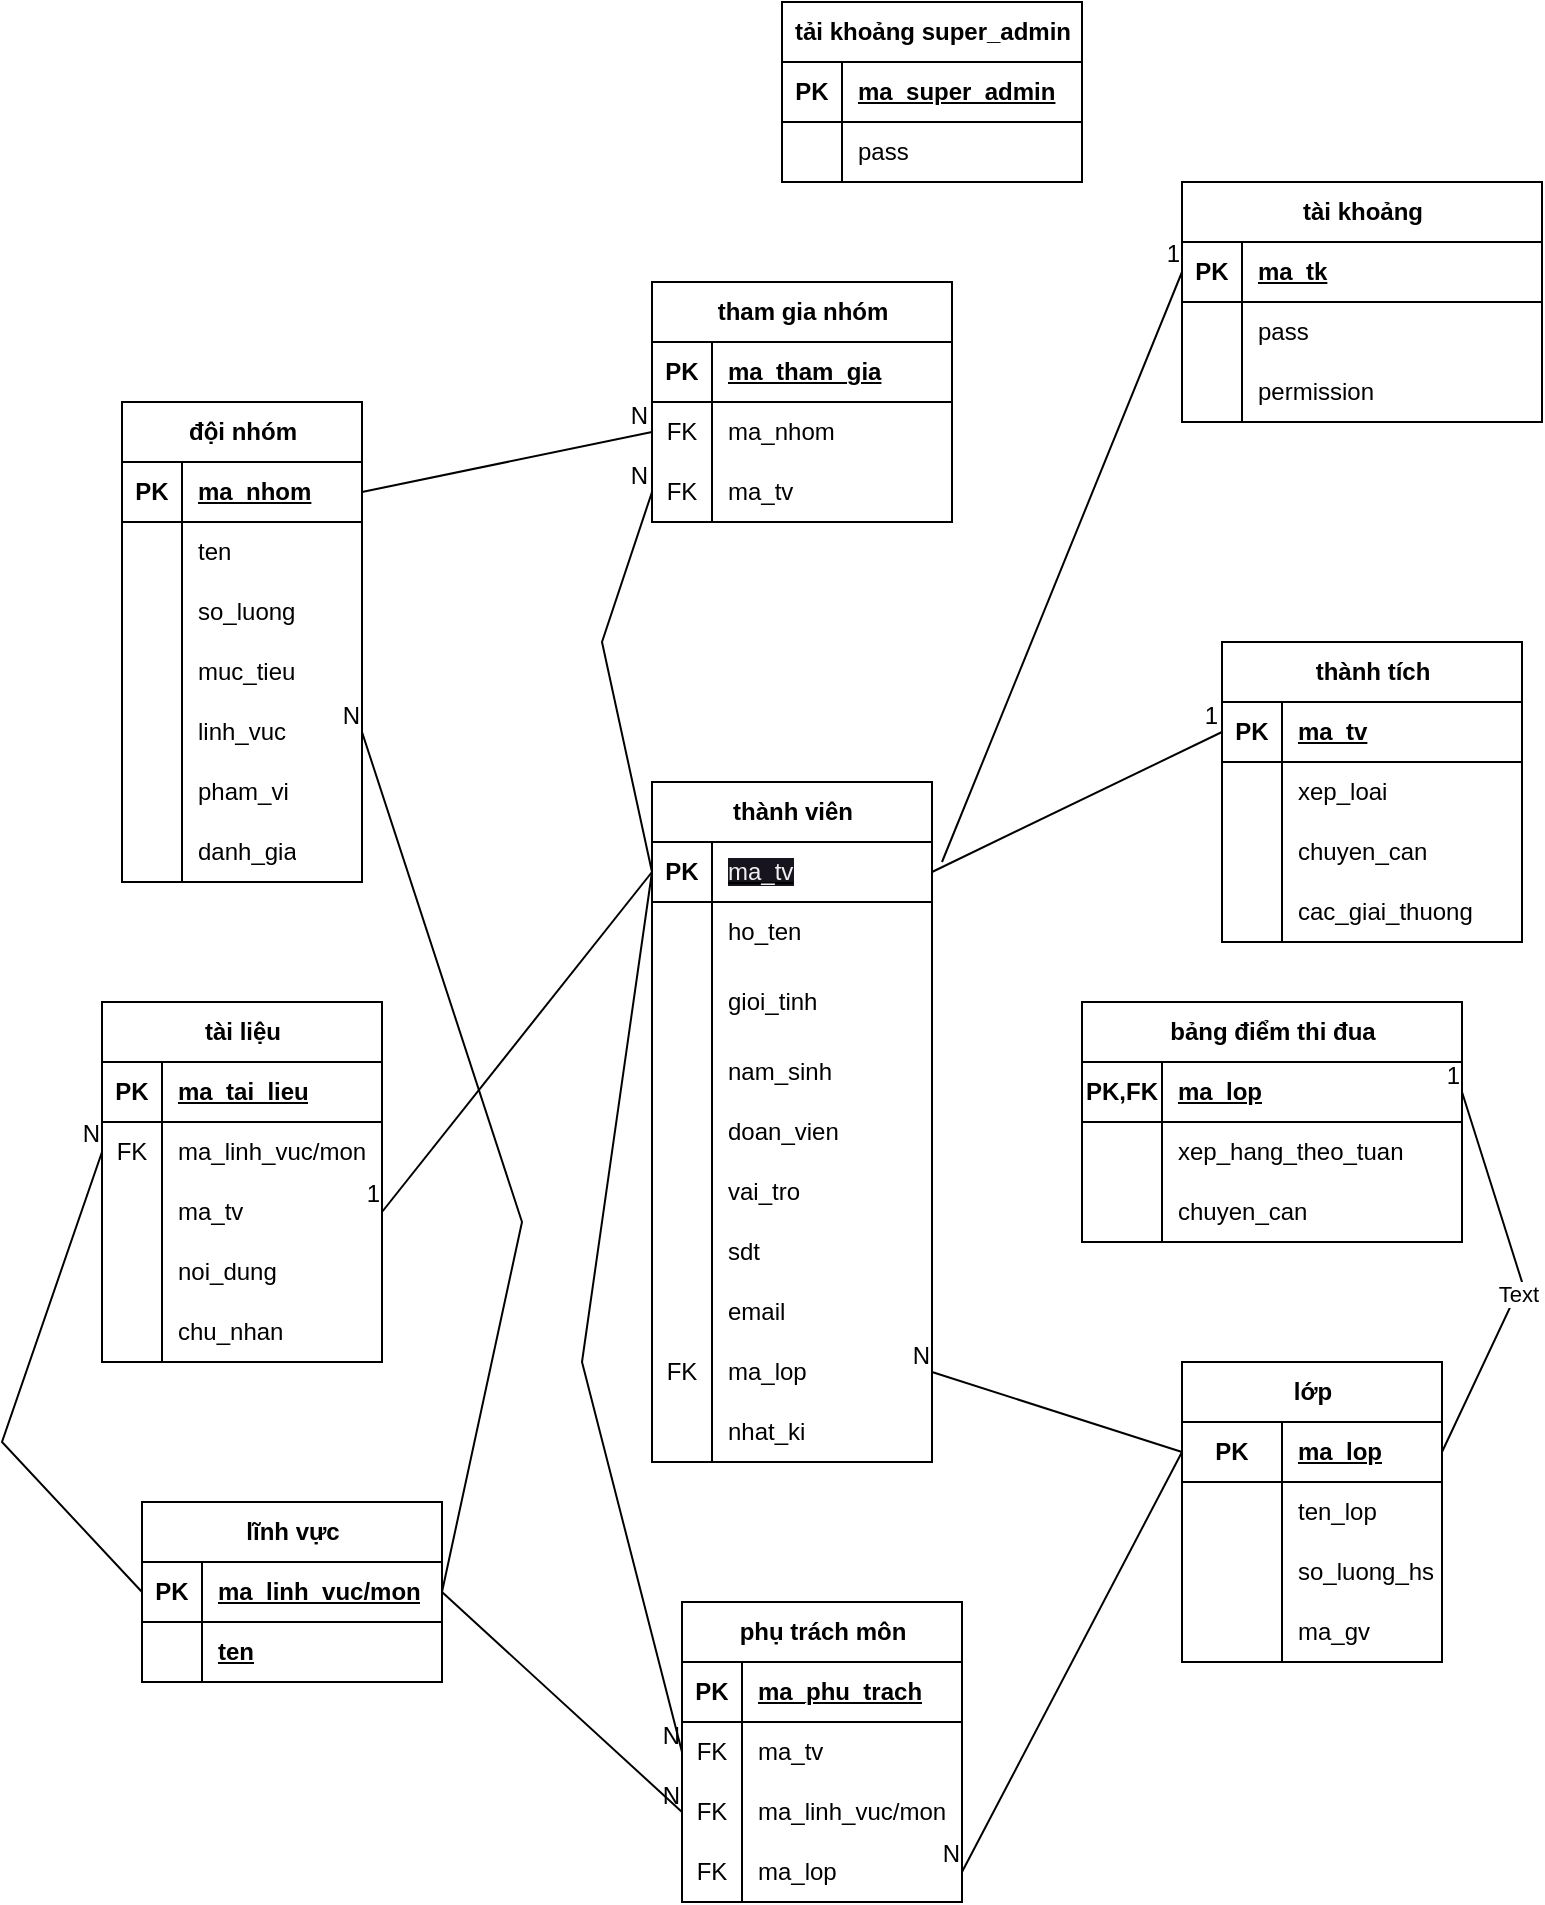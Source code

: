 <mxfile version="22.1.18" type="device">
  <diagram name="Page-1" id="otLBR1TTKH4Kd-KRuBTD">
    <mxGraphModel dx="2068" dy="2222" grid="1" gridSize="10" guides="1" tooltips="1" connect="1" arrows="1" fold="1" page="0" pageScale="1" pageWidth="850" pageHeight="1100" math="0" shadow="0">
      <root>
        <mxCell id="0" />
        <mxCell id="1" parent="0" />
        <mxCell id="pESaklWS1dcJBi9MuPMf-18" value="thành viên" style="shape=table;startSize=30;container=1;collapsible=1;childLayout=tableLayout;fixedRows=1;rowLines=0;fontStyle=1;align=center;resizeLast=1;html=1;" parent="1" vertex="1">
          <mxGeometry x="325" y="-480" width="140" height="340" as="geometry" />
        </mxCell>
        <mxCell id="pESaklWS1dcJBi9MuPMf-19" value="" style="shape=tableRow;horizontal=0;startSize=0;swimlaneHead=0;swimlaneBody=0;fillColor=none;collapsible=0;dropTarget=0;points=[[0,0.5],[1,0.5]];portConstraint=eastwest;top=0;left=0;right=0;bottom=1;" parent="pESaklWS1dcJBi9MuPMf-18" vertex="1">
          <mxGeometry y="30" width="140" height="30" as="geometry" />
        </mxCell>
        <mxCell id="pESaklWS1dcJBi9MuPMf-20" value="PK" style="shape=partialRectangle;connectable=0;fillColor=none;top=0;left=0;bottom=0;right=0;fontStyle=1;overflow=hidden;whiteSpace=wrap;html=1;" parent="pESaklWS1dcJBi9MuPMf-19" vertex="1">
          <mxGeometry width="30" height="30" as="geometry">
            <mxRectangle width="30" height="30" as="alternateBounds" />
          </mxGeometry>
        </mxCell>
        <mxCell id="pESaklWS1dcJBi9MuPMf-21" value="&lt;span style=&quot;color: rgb(240, 240, 240); font-family: Helvetica; font-size: 12px; font-style: normal; font-variant-ligatures: normal; font-variant-caps: normal; font-weight: 400; letter-spacing: normal; orphans: 2; text-align: left; text-indent: 0px; text-transform: none; widows: 2; word-spacing: 0px; -webkit-text-stroke-width: 0px; background-color: rgb(24, 20, 29); text-decoration-thickness: initial; text-decoration-style: initial; text-decoration-color: initial; float: none; display: inline !important;&quot;&gt;ma_tv&lt;br&gt;&lt;/span&gt;" style="shape=partialRectangle;connectable=0;fillColor=none;top=0;left=0;bottom=0;right=0;align=left;spacingLeft=6;fontStyle=5;overflow=hidden;whiteSpace=wrap;html=1;" parent="pESaklWS1dcJBi9MuPMf-19" vertex="1">
          <mxGeometry x="30" width="110" height="30" as="geometry">
            <mxRectangle width="110" height="30" as="alternateBounds" />
          </mxGeometry>
        </mxCell>
        <mxCell id="pESaklWS1dcJBi9MuPMf-22" value="" style="shape=tableRow;horizontal=0;startSize=0;swimlaneHead=0;swimlaneBody=0;fillColor=none;collapsible=0;dropTarget=0;points=[[0,0.5],[1,0.5]];portConstraint=eastwest;top=0;left=0;right=0;bottom=0;" parent="pESaklWS1dcJBi9MuPMf-18" vertex="1">
          <mxGeometry y="60" width="140" height="30" as="geometry" />
        </mxCell>
        <mxCell id="pESaklWS1dcJBi9MuPMf-23" value="" style="shape=partialRectangle;connectable=0;fillColor=none;top=0;left=0;bottom=0;right=0;editable=1;overflow=hidden;whiteSpace=wrap;html=1;" parent="pESaklWS1dcJBi9MuPMf-22" vertex="1">
          <mxGeometry width="30" height="30" as="geometry">
            <mxRectangle width="30" height="30" as="alternateBounds" />
          </mxGeometry>
        </mxCell>
        <mxCell id="pESaklWS1dcJBi9MuPMf-24" value="ho_ten" style="shape=partialRectangle;connectable=0;fillColor=none;top=0;left=0;bottom=0;right=0;align=left;spacingLeft=6;overflow=hidden;whiteSpace=wrap;html=1;" parent="pESaklWS1dcJBi9MuPMf-22" vertex="1">
          <mxGeometry x="30" width="110" height="30" as="geometry">
            <mxRectangle width="110" height="30" as="alternateBounds" />
          </mxGeometry>
        </mxCell>
        <mxCell id="a9QO2y1cSeNlue4yKm-6-16" value="" style="shape=tableRow;horizontal=0;startSize=0;swimlaneHead=0;swimlaneBody=0;fillColor=none;collapsible=0;dropTarget=0;points=[[0,0.5],[1,0.5]];portConstraint=eastwest;top=0;left=0;right=0;bottom=0;" parent="pESaklWS1dcJBi9MuPMf-18" vertex="1">
          <mxGeometry y="90" width="140" height="40" as="geometry" />
        </mxCell>
        <mxCell id="a9QO2y1cSeNlue4yKm-6-17" value="" style="shape=partialRectangle;connectable=0;fillColor=none;top=0;left=0;bottom=0;right=0;editable=1;overflow=hidden;whiteSpace=wrap;html=1;" parent="a9QO2y1cSeNlue4yKm-6-16" vertex="1">
          <mxGeometry width="30" height="40" as="geometry">
            <mxRectangle width="30" height="40" as="alternateBounds" />
          </mxGeometry>
        </mxCell>
        <mxCell id="a9QO2y1cSeNlue4yKm-6-18" value="gioi_tinh" style="shape=partialRectangle;connectable=0;fillColor=none;top=0;left=0;bottom=0;right=0;align=left;spacingLeft=6;overflow=hidden;whiteSpace=wrap;html=1;" parent="a9QO2y1cSeNlue4yKm-6-16" vertex="1">
          <mxGeometry x="30" width="110" height="40" as="geometry">
            <mxRectangle width="110" height="40" as="alternateBounds" />
          </mxGeometry>
        </mxCell>
        <mxCell id="Q7HzrOJxqcO8Af0VRthI-4" value="" style="shape=tableRow;horizontal=0;startSize=0;swimlaneHead=0;swimlaneBody=0;fillColor=none;collapsible=0;dropTarget=0;points=[[0,0.5],[1,0.5]];portConstraint=eastwest;top=0;left=0;right=0;bottom=0;" parent="pESaklWS1dcJBi9MuPMf-18" vertex="1">
          <mxGeometry y="130" width="140" height="30" as="geometry" />
        </mxCell>
        <mxCell id="Q7HzrOJxqcO8Af0VRthI-5" value="" style="shape=partialRectangle;connectable=0;fillColor=none;top=0;left=0;bottom=0;right=0;editable=1;overflow=hidden;whiteSpace=wrap;html=1;" parent="Q7HzrOJxqcO8Af0VRthI-4" vertex="1">
          <mxGeometry width="30" height="30" as="geometry">
            <mxRectangle width="30" height="30" as="alternateBounds" />
          </mxGeometry>
        </mxCell>
        <mxCell id="Q7HzrOJxqcO8Af0VRthI-6" value="nam_sinh" style="shape=partialRectangle;connectable=0;fillColor=none;top=0;left=0;bottom=0;right=0;align=left;spacingLeft=6;overflow=hidden;whiteSpace=wrap;html=1;" parent="Q7HzrOJxqcO8Af0VRthI-4" vertex="1">
          <mxGeometry x="30" width="110" height="30" as="geometry">
            <mxRectangle width="110" height="30" as="alternateBounds" />
          </mxGeometry>
        </mxCell>
        <mxCell id="Q7HzrOJxqcO8Af0VRthI-1" value="" style="shape=tableRow;horizontal=0;startSize=0;swimlaneHead=0;swimlaneBody=0;fillColor=none;collapsible=0;dropTarget=0;points=[[0,0.5],[1,0.5]];portConstraint=eastwest;top=0;left=0;right=0;bottom=0;" parent="pESaklWS1dcJBi9MuPMf-18" vertex="1">
          <mxGeometry y="160" width="140" height="30" as="geometry" />
        </mxCell>
        <mxCell id="Q7HzrOJxqcO8Af0VRthI-2" value="" style="shape=partialRectangle;connectable=0;fillColor=none;top=0;left=0;bottom=0;right=0;editable=1;overflow=hidden;whiteSpace=wrap;html=1;" parent="Q7HzrOJxqcO8Af0VRthI-1" vertex="1">
          <mxGeometry width="30" height="30" as="geometry">
            <mxRectangle width="30" height="30" as="alternateBounds" />
          </mxGeometry>
        </mxCell>
        <mxCell id="Q7HzrOJxqcO8Af0VRthI-3" value="doan_vien" style="shape=partialRectangle;connectable=0;fillColor=none;top=0;left=0;bottom=0;right=0;align=left;spacingLeft=6;overflow=hidden;whiteSpace=wrap;html=1;" parent="Q7HzrOJxqcO8Af0VRthI-1" vertex="1">
          <mxGeometry x="30" width="110" height="30" as="geometry">
            <mxRectangle width="110" height="30" as="alternateBounds" />
          </mxGeometry>
        </mxCell>
        <mxCell id="Q7HzrOJxqcO8Af0VRthI-39" value="" style="shape=tableRow;horizontal=0;startSize=0;swimlaneHead=0;swimlaneBody=0;fillColor=none;collapsible=0;dropTarget=0;points=[[0,0.5],[1,0.5]];portConstraint=eastwest;top=0;left=0;right=0;bottom=0;" parent="pESaklWS1dcJBi9MuPMf-18" vertex="1">
          <mxGeometry y="190" width="140" height="30" as="geometry" />
        </mxCell>
        <mxCell id="Q7HzrOJxqcO8Af0VRthI-40" value="" style="shape=partialRectangle;connectable=0;fillColor=none;top=0;left=0;bottom=0;right=0;editable=1;overflow=hidden;whiteSpace=wrap;html=1;" parent="Q7HzrOJxqcO8Af0VRthI-39" vertex="1">
          <mxGeometry width="30" height="30" as="geometry">
            <mxRectangle width="30" height="30" as="alternateBounds" />
          </mxGeometry>
        </mxCell>
        <mxCell id="Q7HzrOJxqcO8Af0VRthI-41" value="vai_tro" style="shape=partialRectangle;connectable=0;fillColor=none;top=0;left=0;bottom=0;right=0;align=left;spacingLeft=6;overflow=hidden;whiteSpace=wrap;html=1;" parent="Q7HzrOJxqcO8Af0VRthI-39" vertex="1">
          <mxGeometry x="30" width="110" height="30" as="geometry">
            <mxRectangle width="110" height="30" as="alternateBounds" />
          </mxGeometry>
        </mxCell>
        <mxCell id="pESaklWS1dcJBi9MuPMf-28" value="" style="shape=tableRow;horizontal=0;startSize=0;swimlaneHead=0;swimlaneBody=0;fillColor=none;collapsible=0;dropTarget=0;points=[[0,0.5],[1,0.5]];portConstraint=eastwest;top=0;left=0;right=0;bottom=0;" parent="pESaklWS1dcJBi9MuPMf-18" vertex="1">
          <mxGeometry y="220" width="140" height="30" as="geometry" />
        </mxCell>
        <mxCell id="pESaklWS1dcJBi9MuPMf-29" value="" style="shape=partialRectangle;connectable=0;fillColor=none;top=0;left=0;bottom=0;right=0;editable=1;overflow=hidden;whiteSpace=wrap;html=1;" parent="pESaklWS1dcJBi9MuPMf-28" vertex="1">
          <mxGeometry width="30" height="30" as="geometry">
            <mxRectangle width="30" height="30" as="alternateBounds" />
          </mxGeometry>
        </mxCell>
        <mxCell id="pESaklWS1dcJBi9MuPMf-30" value="sdt" style="shape=partialRectangle;connectable=0;fillColor=none;top=0;left=0;bottom=0;right=0;align=left;spacingLeft=6;overflow=hidden;whiteSpace=wrap;html=1;" parent="pESaklWS1dcJBi9MuPMf-28" vertex="1">
          <mxGeometry x="30" width="110" height="30" as="geometry">
            <mxRectangle width="110" height="30" as="alternateBounds" />
          </mxGeometry>
        </mxCell>
        <mxCell id="pESaklWS1dcJBi9MuPMf-31" value="" style="shape=tableRow;horizontal=0;startSize=0;swimlaneHead=0;swimlaneBody=0;fillColor=none;collapsible=0;dropTarget=0;points=[[0,0.5],[1,0.5]];portConstraint=eastwest;top=0;left=0;right=0;bottom=0;" parent="pESaklWS1dcJBi9MuPMf-18" vertex="1">
          <mxGeometry y="250" width="140" height="30" as="geometry" />
        </mxCell>
        <mxCell id="pESaklWS1dcJBi9MuPMf-32" value="" style="shape=partialRectangle;connectable=0;fillColor=none;top=0;left=0;bottom=0;right=0;editable=1;overflow=hidden;whiteSpace=wrap;html=1;" parent="pESaklWS1dcJBi9MuPMf-31" vertex="1">
          <mxGeometry width="30" height="30" as="geometry">
            <mxRectangle width="30" height="30" as="alternateBounds" />
          </mxGeometry>
        </mxCell>
        <mxCell id="pESaklWS1dcJBi9MuPMf-33" value="email" style="shape=partialRectangle;connectable=0;fillColor=none;top=0;left=0;bottom=0;right=0;align=left;spacingLeft=6;overflow=hidden;whiteSpace=wrap;html=1;" parent="pESaklWS1dcJBi9MuPMf-31" vertex="1">
          <mxGeometry x="30" width="110" height="30" as="geometry">
            <mxRectangle width="110" height="30" as="alternateBounds" />
          </mxGeometry>
        </mxCell>
        <mxCell id="pESaklWS1dcJBi9MuPMf-34" value="" style="shape=tableRow;horizontal=0;startSize=0;swimlaneHead=0;swimlaneBody=0;fillColor=none;collapsible=0;dropTarget=0;points=[[0,0.5],[1,0.5]];portConstraint=eastwest;top=0;left=0;right=0;bottom=0;" parent="pESaklWS1dcJBi9MuPMf-18" vertex="1">
          <mxGeometry y="280" width="140" height="30" as="geometry" />
        </mxCell>
        <mxCell id="pESaklWS1dcJBi9MuPMf-35" value="FK" style="shape=partialRectangle;connectable=0;fillColor=none;top=0;left=0;bottom=0;right=0;editable=1;overflow=hidden;whiteSpace=wrap;html=1;" parent="pESaklWS1dcJBi9MuPMf-34" vertex="1">
          <mxGeometry width="30" height="30" as="geometry">
            <mxRectangle width="30" height="30" as="alternateBounds" />
          </mxGeometry>
        </mxCell>
        <mxCell id="pESaklWS1dcJBi9MuPMf-36" value="ma_lop" style="shape=partialRectangle;connectable=0;fillColor=none;top=0;left=0;bottom=0;right=0;align=left;spacingLeft=6;overflow=hidden;whiteSpace=wrap;html=1;" parent="pESaklWS1dcJBi9MuPMf-34" vertex="1">
          <mxGeometry x="30" width="110" height="30" as="geometry">
            <mxRectangle width="110" height="30" as="alternateBounds" />
          </mxGeometry>
        </mxCell>
        <mxCell id="pESaklWS1dcJBi9MuPMf-37" value="" style="shape=tableRow;horizontal=0;startSize=0;swimlaneHead=0;swimlaneBody=0;fillColor=none;collapsible=0;dropTarget=0;points=[[0,0.5],[1,0.5]];portConstraint=eastwest;top=0;left=0;right=0;bottom=0;" parent="pESaklWS1dcJBi9MuPMf-18" vertex="1">
          <mxGeometry y="310" width="140" height="30" as="geometry" />
        </mxCell>
        <mxCell id="pESaklWS1dcJBi9MuPMf-38" value="" style="shape=partialRectangle;connectable=0;fillColor=none;top=0;left=0;bottom=0;right=0;editable=1;overflow=hidden;whiteSpace=wrap;html=1;" parent="pESaklWS1dcJBi9MuPMf-37" vertex="1">
          <mxGeometry width="30" height="30" as="geometry">
            <mxRectangle width="30" height="30" as="alternateBounds" />
          </mxGeometry>
        </mxCell>
        <mxCell id="pESaklWS1dcJBi9MuPMf-39" value="nhat_ki" style="shape=partialRectangle;connectable=0;fillColor=none;top=0;left=0;bottom=0;right=0;align=left;spacingLeft=6;overflow=hidden;whiteSpace=wrap;html=1;" parent="pESaklWS1dcJBi9MuPMf-37" vertex="1">
          <mxGeometry x="30" width="110" height="30" as="geometry">
            <mxRectangle width="110" height="30" as="alternateBounds" />
          </mxGeometry>
        </mxCell>
        <mxCell id="pESaklWS1dcJBi9MuPMf-40" value="lớp" style="shape=table;startSize=30;container=1;collapsible=1;childLayout=tableLayout;fixedRows=1;rowLines=0;fontStyle=1;align=center;resizeLast=1;html=1;" parent="1" vertex="1">
          <mxGeometry x="590" y="-190" width="130" height="150" as="geometry" />
        </mxCell>
        <mxCell id="pESaklWS1dcJBi9MuPMf-41" value="" style="shape=tableRow;horizontal=0;startSize=0;swimlaneHead=0;swimlaneBody=0;fillColor=none;collapsible=0;dropTarget=0;points=[[0,0.5],[1,0.5]];portConstraint=eastwest;top=0;left=0;right=0;bottom=1;" parent="pESaklWS1dcJBi9MuPMf-40" vertex="1">
          <mxGeometry y="30" width="130" height="30" as="geometry" />
        </mxCell>
        <mxCell id="pESaklWS1dcJBi9MuPMf-42" value="PK" style="shape=partialRectangle;connectable=0;fillColor=none;top=0;left=0;bottom=0;right=0;fontStyle=1;overflow=hidden;whiteSpace=wrap;html=1;" parent="pESaklWS1dcJBi9MuPMf-41" vertex="1">
          <mxGeometry width="50" height="30" as="geometry">
            <mxRectangle width="50" height="30" as="alternateBounds" />
          </mxGeometry>
        </mxCell>
        <mxCell id="pESaklWS1dcJBi9MuPMf-43" value="ma_lop" style="shape=partialRectangle;connectable=0;fillColor=none;top=0;left=0;bottom=0;right=0;align=left;spacingLeft=6;fontStyle=5;overflow=hidden;whiteSpace=wrap;html=1;" parent="pESaklWS1dcJBi9MuPMf-41" vertex="1">
          <mxGeometry x="50" width="80" height="30" as="geometry">
            <mxRectangle width="80" height="30" as="alternateBounds" />
          </mxGeometry>
        </mxCell>
        <mxCell id="pESaklWS1dcJBi9MuPMf-44" value="" style="shape=tableRow;horizontal=0;startSize=0;swimlaneHead=0;swimlaneBody=0;fillColor=none;collapsible=0;dropTarget=0;points=[[0,0.5],[1,0.5]];portConstraint=eastwest;top=0;left=0;right=0;bottom=0;" parent="pESaklWS1dcJBi9MuPMf-40" vertex="1">
          <mxGeometry y="60" width="130" height="30" as="geometry" />
        </mxCell>
        <mxCell id="pESaklWS1dcJBi9MuPMf-45" value="" style="shape=partialRectangle;connectable=0;fillColor=none;top=0;left=0;bottom=0;right=0;editable=1;overflow=hidden;whiteSpace=wrap;html=1;" parent="pESaklWS1dcJBi9MuPMf-44" vertex="1">
          <mxGeometry width="50" height="30" as="geometry">
            <mxRectangle width="50" height="30" as="alternateBounds" />
          </mxGeometry>
        </mxCell>
        <mxCell id="pESaklWS1dcJBi9MuPMf-46" value="ten_lop" style="shape=partialRectangle;connectable=0;fillColor=none;top=0;left=0;bottom=0;right=0;align=left;spacingLeft=6;overflow=hidden;whiteSpace=wrap;html=1;" parent="pESaklWS1dcJBi9MuPMf-44" vertex="1">
          <mxGeometry x="50" width="80" height="30" as="geometry">
            <mxRectangle width="80" height="30" as="alternateBounds" />
          </mxGeometry>
        </mxCell>
        <mxCell id="pESaklWS1dcJBi9MuPMf-47" value="" style="shape=tableRow;horizontal=0;startSize=0;swimlaneHead=0;swimlaneBody=0;fillColor=none;collapsible=0;dropTarget=0;points=[[0,0.5],[1,0.5]];portConstraint=eastwest;top=0;left=0;right=0;bottom=0;" parent="pESaklWS1dcJBi9MuPMf-40" vertex="1">
          <mxGeometry y="90" width="130" height="30" as="geometry" />
        </mxCell>
        <mxCell id="pESaklWS1dcJBi9MuPMf-48" value="" style="shape=partialRectangle;connectable=0;fillColor=none;top=0;left=0;bottom=0;right=0;editable=1;overflow=hidden;whiteSpace=wrap;html=1;" parent="pESaklWS1dcJBi9MuPMf-47" vertex="1">
          <mxGeometry width="50" height="30" as="geometry">
            <mxRectangle width="50" height="30" as="alternateBounds" />
          </mxGeometry>
        </mxCell>
        <mxCell id="pESaklWS1dcJBi9MuPMf-49" value="so_luong_hs" style="shape=partialRectangle;connectable=0;fillColor=none;top=0;left=0;bottom=0;right=0;align=left;spacingLeft=6;overflow=hidden;whiteSpace=wrap;html=1;" parent="pESaklWS1dcJBi9MuPMf-47" vertex="1">
          <mxGeometry x="50" width="80" height="30" as="geometry">
            <mxRectangle width="80" height="30" as="alternateBounds" />
          </mxGeometry>
        </mxCell>
        <mxCell id="pESaklWS1dcJBi9MuPMf-50" value="" style="shape=tableRow;horizontal=0;startSize=0;swimlaneHead=0;swimlaneBody=0;fillColor=none;collapsible=0;dropTarget=0;points=[[0,0.5],[1,0.5]];portConstraint=eastwest;top=0;left=0;right=0;bottom=0;" parent="pESaklWS1dcJBi9MuPMf-40" vertex="1">
          <mxGeometry y="120" width="130" height="30" as="geometry" />
        </mxCell>
        <mxCell id="pESaklWS1dcJBi9MuPMf-51" value="" style="shape=partialRectangle;connectable=0;fillColor=none;top=0;left=0;bottom=0;right=0;editable=1;overflow=hidden;whiteSpace=wrap;html=1;" parent="pESaklWS1dcJBi9MuPMf-50" vertex="1">
          <mxGeometry width="50" height="30" as="geometry">
            <mxRectangle width="50" height="30" as="alternateBounds" />
          </mxGeometry>
        </mxCell>
        <mxCell id="pESaklWS1dcJBi9MuPMf-52" value="ma_gv" style="shape=partialRectangle;connectable=0;fillColor=none;top=0;left=0;bottom=0;right=0;align=left;spacingLeft=6;overflow=hidden;whiteSpace=wrap;html=1;" parent="pESaklWS1dcJBi9MuPMf-50" vertex="1">
          <mxGeometry x="50" width="80" height="30" as="geometry">
            <mxRectangle width="80" height="30" as="alternateBounds" />
          </mxGeometry>
        </mxCell>
        <mxCell id="pESaklWS1dcJBi9MuPMf-53" value="đội nhóm" style="shape=table;startSize=30;container=1;collapsible=1;childLayout=tableLayout;fixedRows=1;rowLines=0;fontStyle=1;align=center;resizeLast=1;html=1;" parent="1" vertex="1">
          <mxGeometry x="60" y="-670" width="120" height="240" as="geometry" />
        </mxCell>
        <mxCell id="pESaklWS1dcJBi9MuPMf-54" value="" style="shape=tableRow;horizontal=0;startSize=0;swimlaneHead=0;swimlaneBody=0;fillColor=none;collapsible=0;dropTarget=0;points=[[0,0.5],[1,0.5]];portConstraint=eastwest;top=0;left=0;right=0;bottom=1;" parent="pESaklWS1dcJBi9MuPMf-53" vertex="1">
          <mxGeometry y="30" width="120" height="30" as="geometry" />
        </mxCell>
        <mxCell id="pESaklWS1dcJBi9MuPMf-55" value="PK" style="shape=partialRectangle;connectable=0;fillColor=none;top=0;left=0;bottom=0;right=0;fontStyle=1;overflow=hidden;whiteSpace=wrap;html=1;" parent="pESaklWS1dcJBi9MuPMf-54" vertex="1">
          <mxGeometry width="30" height="30" as="geometry">
            <mxRectangle width="30" height="30" as="alternateBounds" />
          </mxGeometry>
        </mxCell>
        <mxCell id="pESaklWS1dcJBi9MuPMf-56" value="ma_nhom" style="shape=partialRectangle;connectable=0;fillColor=none;top=0;left=0;bottom=0;right=0;align=left;spacingLeft=6;fontStyle=5;overflow=hidden;whiteSpace=wrap;html=1;" parent="pESaklWS1dcJBi9MuPMf-54" vertex="1">
          <mxGeometry x="30" width="90" height="30" as="geometry">
            <mxRectangle width="90" height="30" as="alternateBounds" />
          </mxGeometry>
        </mxCell>
        <mxCell id="pESaklWS1dcJBi9MuPMf-57" value="" style="shape=tableRow;horizontal=0;startSize=0;swimlaneHead=0;swimlaneBody=0;fillColor=none;collapsible=0;dropTarget=0;points=[[0,0.5],[1,0.5]];portConstraint=eastwest;top=0;left=0;right=0;bottom=0;" parent="pESaklWS1dcJBi9MuPMf-53" vertex="1">
          <mxGeometry y="60" width="120" height="30" as="geometry" />
        </mxCell>
        <mxCell id="pESaklWS1dcJBi9MuPMf-58" value="" style="shape=partialRectangle;connectable=0;fillColor=none;top=0;left=0;bottom=0;right=0;editable=1;overflow=hidden;whiteSpace=wrap;html=1;" parent="pESaklWS1dcJBi9MuPMf-57" vertex="1">
          <mxGeometry width="30" height="30" as="geometry">
            <mxRectangle width="30" height="30" as="alternateBounds" />
          </mxGeometry>
        </mxCell>
        <mxCell id="pESaklWS1dcJBi9MuPMf-59" value="ten" style="shape=partialRectangle;connectable=0;fillColor=none;top=0;left=0;bottom=0;right=0;align=left;spacingLeft=6;overflow=hidden;whiteSpace=wrap;html=1;" parent="pESaklWS1dcJBi9MuPMf-57" vertex="1">
          <mxGeometry x="30" width="90" height="30" as="geometry">
            <mxRectangle width="90" height="30" as="alternateBounds" />
          </mxGeometry>
        </mxCell>
        <mxCell id="EQrHtlB_ADAk-Tx-QLo2-27" value="" style="shape=tableRow;horizontal=0;startSize=0;swimlaneHead=0;swimlaneBody=0;fillColor=none;collapsible=0;dropTarget=0;points=[[0,0.5],[1,0.5]];portConstraint=eastwest;top=0;left=0;right=0;bottom=0;" parent="pESaklWS1dcJBi9MuPMf-53" vertex="1">
          <mxGeometry y="90" width="120" height="30" as="geometry" />
        </mxCell>
        <mxCell id="EQrHtlB_ADAk-Tx-QLo2-28" value="" style="shape=partialRectangle;connectable=0;fillColor=none;top=0;left=0;bottom=0;right=0;editable=1;overflow=hidden;whiteSpace=wrap;html=1;" parent="EQrHtlB_ADAk-Tx-QLo2-27" vertex="1">
          <mxGeometry width="30" height="30" as="geometry">
            <mxRectangle width="30" height="30" as="alternateBounds" />
          </mxGeometry>
        </mxCell>
        <mxCell id="EQrHtlB_ADAk-Tx-QLo2-29" value="so_luong" style="shape=partialRectangle;connectable=0;fillColor=none;top=0;left=0;bottom=0;right=0;align=left;spacingLeft=6;overflow=hidden;whiteSpace=wrap;html=1;" parent="EQrHtlB_ADAk-Tx-QLo2-27" vertex="1">
          <mxGeometry x="30" width="90" height="30" as="geometry">
            <mxRectangle width="90" height="30" as="alternateBounds" />
          </mxGeometry>
        </mxCell>
        <mxCell id="pESaklWS1dcJBi9MuPMf-60" value="" style="shape=tableRow;horizontal=0;startSize=0;swimlaneHead=0;swimlaneBody=0;fillColor=none;collapsible=0;dropTarget=0;points=[[0,0.5],[1,0.5]];portConstraint=eastwest;top=0;left=0;right=0;bottom=0;" parent="pESaklWS1dcJBi9MuPMf-53" vertex="1">
          <mxGeometry y="120" width="120" height="30" as="geometry" />
        </mxCell>
        <mxCell id="pESaklWS1dcJBi9MuPMf-61" value="" style="shape=partialRectangle;connectable=0;fillColor=none;top=0;left=0;bottom=0;right=0;editable=1;overflow=hidden;whiteSpace=wrap;html=1;" parent="pESaklWS1dcJBi9MuPMf-60" vertex="1">
          <mxGeometry width="30" height="30" as="geometry">
            <mxRectangle width="30" height="30" as="alternateBounds" />
          </mxGeometry>
        </mxCell>
        <mxCell id="pESaklWS1dcJBi9MuPMf-62" value="muc_tieu" style="shape=partialRectangle;connectable=0;fillColor=none;top=0;left=0;bottom=0;right=0;align=left;spacingLeft=6;overflow=hidden;whiteSpace=wrap;html=1;" parent="pESaklWS1dcJBi9MuPMf-60" vertex="1">
          <mxGeometry x="30" width="90" height="30" as="geometry">
            <mxRectangle width="90" height="30" as="alternateBounds" />
          </mxGeometry>
        </mxCell>
        <mxCell id="pESaklWS1dcJBi9MuPMf-63" value="" style="shape=tableRow;horizontal=0;startSize=0;swimlaneHead=0;swimlaneBody=0;fillColor=none;collapsible=0;dropTarget=0;points=[[0,0.5],[1,0.5]];portConstraint=eastwest;top=0;left=0;right=0;bottom=0;" parent="pESaklWS1dcJBi9MuPMf-53" vertex="1">
          <mxGeometry y="150" width="120" height="30" as="geometry" />
        </mxCell>
        <mxCell id="pESaklWS1dcJBi9MuPMf-64" value="" style="shape=partialRectangle;connectable=0;fillColor=none;top=0;left=0;bottom=0;right=0;editable=1;overflow=hidden;whiteSpace=wrap;html=1;" parent="pESaklWS1dcJBi9MuPMf-63" vertex="1">
          <mxGeometry width="30" height="30" as="geometry">
            <mxRectangle width="30" height="30" as="alternateBounds" />
          </mxGeometry>
        </mxCell>
        <mxCell id="pESaklWS1dcJBi9MuPMf-65" value="linh_vuc" style="shape=partialRectangle;connectable=0;fillColor=none;top=0;left=0;bottom=0;right=0;align=left;spacingLeft=6;overflow=hidden;whiteSpace=wrap;html=1;" parent="pESaklWS1dcJBi9MuPMf-63" vertex="1">
          <mxGeometry x="30" width="90" height="30" as="geometry">
            <mxRectangle width="90" height="30" as="alternateBounds" />
          </mxGeometry>
        </mxCell>
        <mxCell id="pESaklWS1dcJBi9MuPMf-66" value="" style="shape=tableRow;horizontal=0;startSize=0;swimlaneHead=0;swimlaneBody=0;fillColor=none;collapsible=0;dropTarget=0;points=[[0,0.5],[1,0.5]];portConstraint=eastwest;top=0;left=0;right=0;bottom=0;" parent="pESaklWS1dcJBi9MuPMf-53" vertex="1">
          <mxGeometry y="180" width="120" height="30" as="geometry" />
        </mxCell>
        <mxCell id="pESaklWS1dcJBi9MuPMf-67" value="" style="shape=partialRectangle;connectable=0;fillColor=none;top=0;left=0;bottom=0;right=0;editable=1;overflow=hidden;whiteSpace=wrap;html=1;" parent="pESaklWS1dcJBi9MuPMf-66" vertex="1">
          <mxGeometry width="30" height="30" as="geometry">
            <mxRectangle width="30" height="30" as="alternateBounds" />
          </mxGeometry>
        </mxCell>
        <mxCell id="pESaklWS1dcJBi9MuPMf-68" value="pham_vi" style="shape=partialRectangle;connectable=0;fillColor=none;top=0;left=0;bottom=0;right=0;align=left;spacingLeft=6;overflow=hidden;whiteSpace=wrap;html=1;" parent="pESaklWS1dcJBi9MuPMf-66" vertex="1">
          <mxGeometry x="30" width="90" height="30" as="geometry">
            <mxRectangle width="90" height="30" as="alternateBounds" />
          </mxGeometry>
        </mxCell>
        <mxCell id="pESaklWS1dcJBi9MuPMf-69" value="" style="shape=tableRow;horizontal=0;startSize=0;swimlaneHead=0;swimlaneBody=0;fillColor=none;collapsible=0;dropTarget=0;points=[[0,0.5],[1,0.5]];portConstraint=eastwest;top=0;left=0;right=0;bottom=0;" parent="pESaklWS1dcJBi9MuPMf-53" vertex="1">
          <mxGeometry y="210" width="120" height="30" as="geometry" />
        </mxCell>
        <mxCell id="pESaklWS1dcJBi9MuPMf-70" value="" style="shape=partialRectangle;connectable=0;fillColor=none;top=0;left=0;bottom=0;right=0;editable=1;overflow=hidden;whiteSpace=wrap;html=1;" parent="pESaklWS1dcJBi9MuPMf-69" vertex="1">
          <mxGeometry width="30" height="30" as="geometry">
            <mxRectangle width="30" height="30" as="alternateBounds" />
          </mxGeometry>
        </mxCell>
        <mxCell id="pESaklWS1dcJBi9MuPMf-71" value="danh_gia" style="shape=partialRectangle;connectable=0;fillColor=none;top=0;left=0;bottom=0;right=0;align=left;spacingLeft=6;overflow=hidden;whiteSpace=wrap;html=1;" parent="pESaklWS1dcJBi9MuPMf-69" vertex="1">
          <mxGeometry x="30" width="90" height="30" as="geometry">
            <mxRectangle width="90" height="30" as="alternateBounds" />
          </mxGeometry>
        </mxCell>
        <mxCell id="pESaklWS1dcJBi9MuPMf-72" value="tài liệu" style="shape=table;startSize=30;container=1;collapsible=1;childLayout=tableLayout;fixedRows=1;rowLines=0;fontStyle=1;align=center;resizeLast=1;html=1;" parent="1" vertex="1">
          <mxGeometry x="50" y="-370" width="140" height="180" as="geometry" />
        </mxCell>
        <mxCell id="pESaklWS1dcJBi9MuPMf-73" value="" style="shape=tableRow;horizontal=0;startSize=0;swimlaneHead=0;swimlaneBody=0;fillColor=none;collapsible=0;dropTarget=0;points=[[0,0.5],[1,0.5]];portConstraint=eastwest;top=0;left=0;right=0;bottom=1;" parent="pESaklWS1dcJBi9MuPMf-72" vertex="1">
          <mxGeometry y="30" width="140" height="30" as="geometry" />
        </mxCell>
        <mxCell id="pESaklWS1dcJBi9MuPMf-74" value="PK" style="shape=partialRectangle;connectable=0;fillColor=none;top=0;left=0;bottom=0;right=0;fontStyle=1;overflow=hidden;whiteSpace=wrap;html=1;" parent="pESaklWS1dcJBi9MuPMf-73" vertex="1">
          <mxGeometry width="30" height="30" as="geometry">
            <mxRectangle width="30" height="30" as="alternateBounds" />
          </mxGeometry>
        </mxCell>
        <mxCell id="pESaklWS1dcJBi9MuPMf-75" value="ma_tai_lieu" style="shape=partialRectangle;connectable=0;fillColor=none;top=0;left=0;bottom=0;right=0;align=left;spacingLeft=6;fontStyle=5;overflow=hidden;whiteSpace=wrap;html=1;" parent="pESaklWS1dcJBi9MuPMf-73" vertex="1">
          <mxGeometry x="30" width="110" height="30" as="geometry">
            <mxRectangle width="110" height="30" as="alternateBounds" />
          </mxGeometry>
        </mxCell>
        <mxCell id="pESaklWS1dcJBi9MuPMf-79" value="" style="shape=tableRow;horizontal=0;startSize=0;swimlaneHead=0;swimlaneBody=0;fillColor=none;collapsible=0;dropTarget=0;points=[[0,0.5],[1,0.5]];portConstraint=eastwest;top=0;left=0;right=0;bottom=0;" parent="pESaklWS1dcJBi9MuPMf-72" vertex="1">
          <mxGeometry y="60" width="140" height="30" as="geometry" />
        </mxCell>
        <mxCell id="pESaklWS1dcJBi9MuPMf-80" value="FK" style="shape=partialRectangle;connectable=0;fillColor=none;top=0;left=0;bottom=0;right=0;editable=1;overflow=hidden;whiteSpace=wrap;html=1;" parent="pESaklWS1dcJBi9MuPMf-79" vertex="1">
          <mxGeometry width="30" height="30" as="geometry">
            <mxRectangle width="30" height="30" as="alternateBounds" />
          </mxGeometry>
        </mxCell>
        <mxCell id="pESaklWS1dcJBi9MuPMf-81" value="ma_linh_vuc/mon" style="shape=partialRectangle;connectable=0;fillColor=none;top=0;left=0;bottom=0;right=0;align=left;spacingLeft=6;overflow=hidden;whiteSpace=wrap;html=1;" parent="pESaklWS1dcJBi9MuPMf-79" vertex="1">
          <mxGeometry x="30" width="110" height="30" as="geometry">
            <mxRectangle width="110" height="30" as="alternateBounds" />
          </mxGeometry>
        </mxCell>
        <mxCell id="pESaklWS1dcJBi9MuPMf-100" value="" style="shape=tableRow;horizontal=0;startSize=0;swimlaneHead=0;swimlaneBody=0;fillColor=none;collapsible=0;dropTarget=0;points=[[0,0.5],[1,0.5]];portConstraint=eastwest;top=0;left=0;right=0;bottom=0;" parent="pESaklWS1dcJBi9MuPMf-72" vertex="1">
          <mxGeometry y="90" width="140" height="30" as="geometry" />
        </mxCell>
        <mxCell id="pESaklWS1dcJBi9MuPMf-101" value="" style="shape=partialRectangle;connectable=0;fillColor=none;top=0;left=0;bottom=0;right=0;editable=1;overflow=hidden;whiteSpace=wrap;html=1;" parent="pESaklWS1dcJBi9MuPMf-100" vertex="1">
          <mxGeometry width="30" height="30" as="geometry">
            <mxRectangle width="30" height="30" as="alternateBounds" />
          </mxGeometry>
        </mxCell>
        <mxCell id="pESaklWS1dcJBi9MuPMf-102" value="ma_tv" style="shape=partialRectangle;connectable=0;fillColor=none;top=0;left=0;bottom=0;right=0;align=left;spacingLeft=6;overflow=hidden;whiteSpace=wrap;html=1;" parent="pESaklWS1dcJBi9MuPMf-100" vertex="1">
          <mxGeometry x="30" width="110" height="30" as="geometry">
            <mxRectangle width="110" height="30" as="alternateBounds" />
          </mxGeometry>
        </mxCell>
        <mxCell id="Q7HzrOJxqcO8Af0VRthI-28" value="" style="shape=tableRow;horizontal=0;startSize=0;swimlaneHead=0;swimlaneBody=0;fillColor=none;collapsible=0;dropTarget=0;points=[[0,0.5],[1,0.5]];portConstraint=eastwest;top=0;left=0;right=0;bottom=0;" parent="pESaklWS1dcJBi9MuPMf-72" vertex="1">
          <mxGeometry y="120" width="140" height="30" as="geometry" />
        </mxCell>
        <mxCell id="Q7HzrOJxqcO8Af0VRthI-29" value="" style="shape=partialRectangle;connectable=0;fillColor=none;top=0;left=0;bottom=0;right=0;editable=1;overflow=hidden;whiteSpace=wrap;html=1;" parent="Q7HzrOJxqcO8Af0VRthI-28" vertex="1">
          <mxGeometry width="30" height="30" as="geometry">
            <mxRectangle width="30" height="30" as="alternateBounds" />
          </mxGeometry>
        </mxCell>
        <mxCell id="Q7HzrOJxqcO8Af0VRthI-30" value="noi_dung" style="shape=partialRectangle;connectable=0;fillColor=none;top=0;left=0;bottom=0;right=0;align=left;spacingLeft=6;overflow=hidden;whiteSpace=wrap;html=1;" parent="Q7HzrOJxqcO8Af0VRthI-28" vertex="1">
          <mxGeometry x="30" width="110" height="30" as="geometry">
            <mxRectangle width="110" height="30" as="alternateBounds" />
          </mxGeometry>
        </mxCell>
        <mxCell id="pESaklWS1dcJBi9MuPMf-76" value="" style="shape=tableRow;horizontal=0;startSize=0;swimlaneHead=0;swimlaneBody=0;fillColor=none;collapsible=0;dropTarget=0;points=[[0,0.5],[1,0.5]];portConstraint=eastwest;top=0;left=0;right=0;bottom=0;" parent="pESaklWS1dcJBi9MuPMf-72" vertex="1">
          <mxGeometry y="150" width="140" height="30" as="geometry" />
        </mxCell>
        <mxCell id="pESaklWS1dcJBi9MuPMf-77" value="" style="shape=partialRectangle;connectable=0;fillColor=none;top=0;left=0;bottom=0;right=0;editable=1;overflow=hidden;whiteSpace=wrap;html=1;" parent="pESaklWS1dcJBi9MuPMf-76" vertex="1">
          <mxGeometry width="30" height="30" as="geometry">
            <mxRectangle width="30" height="30" as="alternateBounds" />
          </mxGeometry>
        </mxCell>
        <mxCell id="pESaklWS1dcJBi9MuPMf-78" value="chu_nhan" style="shape=partialRectangle;connectable=0;fillColor=none;top=0;left=0;bottom=0;right=0;align=left;spacingLeft=6;overflow=hidden;whiteSpace=wrap;html=1;" parent="pESaklWS1dcJBi9MuPMf-76" vertex="1">
          <mxGeometry x="30" width="110" height="30" as="geometry">
            <mxRectangle width="110" height="30" as="alternateBounds" />
          </mxGeometry>
        </mxCell>
        <mxCell id="pESaklWS1dcJBi9MuPMf-85" value="lĩnh vực" style="shape=table;startSize=30;container=1;collapsible=1;childLayout=tableLayout;fixedRows=1;rowLines=0;fontStyle=1;align=center;resizeLast=1;html=1;" parent="1" vertex="1">
          <mxGeometry x="70" y="-120" width="150" height="90" as="geometry" />
        </mxCell>
        <mxCell id="pESaklWS1dcJBi9MuPMf-86" value="" style="shape=tableRow;horizontal=0;startSize=0;swimlaneHead=0;swimlaneBody=0;fillColor=none;collapsible=0;dropTarget=0;points=[[0,0.5],[1,0.5]];portConstraint=eastwest;top=0;left=0;right=0;bottom=1;" parent="pESaklWS1dcJBi9MuPMf-85" vertex="1">
          <mxGeometry y="30" width="150" height="30" as="geometry" />
        </mxCell>
        <mxCell id="pESaklWS1dcJBi9MuPMf-87" value="PK" style="shape=partialRectangle;connectable=0;fillColor=none;top=0;left=0;bottom=0;right=0;fontStyle=1;overflow=hidden;whiteSpace=wrap;html=1;" parent="pESaklWS1dcJBi9MuPMf-86" vertex="1">
          <mxGeometry width="30" height="30" as="geometry">
            <mxRectangle width="30" height="30" as="alternateBounds" />
          </mxGeometry>
        </mxCell>
        <mxCell id="pESaklWS1dcJBi9MuPMf-88" value="ma_linh_vuc/mon" style="shape=partialRectangle;connectable=0;fillColor=none;top=0;left=0;bottom=0;right=0;align=left;spacingLeft=6;fontStyle=5;overflow=hidden;whiteSpace=wrap;html=1;" parent="pESaklWS1dcJBi9MuPMf-86" vertex="1">
          <mxGeometry x="30" width="120" height="30" as="geometry">
            <mxRectangle width="120" height="30" as="alternateBounds" />
          </mxGeometry>
        </mxCell>
        <mxCell id="pESaklWS1dcJBi9MuPMf-103" value="" style="shape=tableRow;horizontal=0;startSize=0;swimlaneHead=0;swimlaneBody=0;fillColor=none;collapsible=0;dropTarget=0;points=[[0,0.5],[1,0.5]];portConstraint=eastwest;top=0;left=0;right=0;bottom=1;" parent="pESaklWS1dcJBi9MuPMf-85" vertex="1">
          <mxGeometry y="60" width="150" height="30" as="geometry" />
        </mxCell>
        <mxCell id="pESaklWS1dcJBi9MuPMf-104" value="" style="shape=partialRectangle;connectable=0;fillColor=none;top=0;left=0;bottom=0;right=0;fontStyle=1;overflow=hidden;whiteSpace=wrap;html=1;" parent="pESaklWS1dcJBi9MuPMf-103" vertex="1">
          <mxGeometry width="30" height="30" as="geometry">
            <mxRectangle width="30" height="30" as="alternateBounds" />
          </mxGeometry>
        </mxCell>
        <mxCell id="pESaklWS1dcJBi9MuPMf-105" value="ten" style="shape=partialRectangle;connectable=0;fillColor=none;top=0;left=0;bottom=0;right=0;align=left;spacingLeft=6;fontStyle=5;overflow=hidden;whiteSpace=wrap;html=1;" parent="pESaklWS1dcJBi9MuPMf-103" vertex="1">
          <mxGeometry x="30" width="120" height="30" as="geometry">
            <mxRectangle width="120" height="30" as="alternateBounds" />
          </mxGeometry>
        </mxCell>
        <mxCell id="pESaklWS1dcJBi9MuPMf-106" value="tham gia nhóm" style="shape=table;startSize=30;container=1;collapsible=1;childLayout=tableLayout;fixedRows=1;rowLines=0;fontStyle=1;align=center;resizeLast=1;html=1;" parent="1" vertex="1">
          <mxGeometry x="325" y="-730" width="150" height="120" as="geometry" />
        </mxCell>
        <mxCell id="pESaklWS1dcJBi9MuPMf-107" value="" style="shape=tableRow;horizontal=0;startSize=0;swimlaneHead=0;swimlaneBody=0;fillColor=none;collapsible=0;dropTarget=0;points=[[0,0.5],[1,0.5]];portConstraint=eastwest;top=0;left=0;right=0;bottom=1;" parent="pESaklWS1dcJBi9MuPMf-106" vertex="1">
          <mxGeometry y="30" width="150" height="30" as="geometry" />
        </mxCell>
        <mxCell id="pESaklWS1dcJBi9MuPMf-108" value="PK" style="shape=partialRectangle;connectable=0;fillColor=none;top=0;left=0;bottom=0;right=0;fontStyle=1;overflow=hidden;whiteSpace=wrap;html=1;" parent="pESaklWS1dcJBi9MuPMf-107" vertex="1">
          <mxGeometry width="30" height="30" as="geometry">
            <mxRectangle width="30" height="30" as="alternateBounds" />
          </mxGeometry>
        </mxCell>
        <mxCell id="pESaklWS1dcJBi9MuPMf-109" value="ma_tham_gia" style="shape=partialRectangle;connectable=0;fillColor=none;top=0;left=0;bottom=0;right=0;align=left;spacingLeft=6;fontStyle=5;overflow=hidden;whiteSpace=wrap;html=1;" parent="pESaklWS1dcJBi9MuPMf-107" vertex="1">
          <mxGeometry x="30" width="120" height="30" as="geometry">
            <mxRectangle width="120" height="30" as="alternateBounds" />
          </mxGeometry>
        </mxCell>
        <mxCell id="pESaklWS1dcJBi9MuPMf-116" value="" style="shape=tableRow;horizontal=0;startSize=0;swimlaneHead=0;swimlaneBody=0;fillColor=none;collapsible=0;dropTarget=0;points=[[0,0.5],[1,0.5]];portConstraint=eastwest;top=0;left=0;right=0;bottom=0;" parent="pESaklWS1dcJBi9MuPMf-106" vertex="1">
          <mxGeometry y="60" width="150" height="30" as="geometry" />
        </mxCell>
        <mxCell id="pESaklWS1dcJBi9MuPMf-117" value="FK" style="shape=partialRectangle;connectable=0;fillColor=none;top=0;left=0;bottom=0;right=0;editable=1;overflow=hidden;whiteSpace=wrap;html=1;" parent="pESaklWS1dcJBi9MuPMf-116" vertex="1">
          <mxGeometry width="30" height="30" as="geometry">
            <mxRectangle width="30" height="30" as="alternateBounds" />
          </mxGeometry>
        </mxCell>
        <mxCell id="pESaklWS1dcJBi9MuPMf-118" value="ma_nhom" style="shape=partialRectangle;connectable=0;fillColor=none;top=0;left=0;bottom=0;right=0;align=left;spacingLeft=6;overflow=hidden;whiteSpace=wrap;html=1;" parent="pESaklWS1dcJBi9MuPMf-116" vertex="1">
          <mxGeometry x="30" width="120" height="30" as="geometry">
            <mxRectangle width="120" height="30" as="alternateBounds" />
          </mxGeometry>
        </mxCell>
        <mxCell id="pESaklWS1dcJBi9MuPMf-113" value="" style="shape=tableRow;horizontal=0;startSize=0;swimlaneHead=0;swimlaneBody=0;fillColor=none;collapsible=0;dropTarget=0;points=[[0,0.5],[1,0.5]];portConstraint=eastwest;top=0;left=0;right=0;bottom=0;" parent="pESaklWS1dcJBi9MuPMf-106" vertex="1">
          <mxGeometry y="90" width="150" height="30" as="geometry" />
        </mxCell>
        <mxCell id="pESaklWS1dcJBi9MuPMf-114" value="FK" style="shape=partialRectangle;connectable=0;fillColor=none;top=0;left=0;bottom=0;right=0;editable=1;overflow=hidden;whiteSpace=wrap;html=1;" parent="pESaklWS1dcJBi9MuPMf-113" vertex="1">
          <mxGeometry width="30" height="30" as="geometry">
            <mxRectangle width="30" height="30" as="alternateBounds" />
          </mxGeometry>
        </mxCell>
        <mxCell id="pESaklWS1dcJBi9MuPMf-115" value="ma_tv" style="shape=partialRectangle;connectable=0;fillColor=none;top=0;left=0;bottom=0;right=0;align=left;spacingLeft=6;overflow=hidden;whiteSpace=wrap;html=1;" parent="pESaklWS1dcJBi9MuPMf-113" vertex="1">
          <mxGeometry x="30" width="120" height="30" as="geometry">
            <mxRectangle width="120" height="30" as="alternateBounds" />
          </mxGeometry>
        </mxCell>
        <mxCell id="pESaklWS1dcJBi9MuPMf-136" value="phụ trách môn" style="shape=table;startSize=30;container=1;collapsible=1;childLayout=tableLayout;fixedRows=1;rowLines=0;fontStyle=1;align=center;resizeLast=1;html=1;" parent="1" vertex="1">
          <mxGeometry x="340" y="-70" width="140" height="150" as="geometry" />
        </mxCell>
        <mxCell id="pESaklWS1dcJBi9MuPMf-137" value="" style="shape=tableRow;horizontal=0;startSize=0;swimlaneHead=0;swimlaneBody=0;fillColor=none;collapsible=0;dropTarget=0;points=[[0,0.5],[1,0.5]];portConstraint=eastwest;top=0;left=0;right=0;bottom=1;" parent="pESaklWS1dcJBi9MuPMf-136" vertex="1">
          <mxGeometry y="30" width="140" height="30" as="geometry" />
        </mxCell>
        <mxCell id="pESaklWS1dcJBi9MuPMf-138" value="PK" style="shape=partialRectangle;connectable=0;fillColor=none;top=0;left=0;bottom=0;right=0;fontStyle=1;overflow=hidden;whiteSpace=wrap;html=1;" parent="pESaklWS1dcJBi9MuPMf-137" vertex="1">
          <mxGeometry width="30" height="30" as="geometry">
            <mxRectangle width="30" height="30" as="alternateBounds" />
          </mxGeometry>
        </mxCell>
        <mxCell id="pESaklWS1dcJBi9MuPMf-139" value="ma_phu_trach" style="shape=partialRectangle;connectable=0;fillColor=none;top=0;left=0;bottom=0;right=0;align=left;spacingLeft=6;fontStyle=5;overflow=hidden;whiteSpace=wrap;html=1;" parent="pESaklWS1dcJBi9MuPMf-137" vertex="1">
          <mxGeometry x="30" width="110" height="30" as="geometry">
            <mxRectangle width="110" height="30" as="alternateBounds" />
          </mxGeometry>
        </mxCell>
        <mxCell id="pESaklWS1dcJBi9MuPMf-140" value="" style="shape=tableRow;horizontal=0;startSize=0;swimlaneHead=0;swimlaneBody=0;fillColor=none;collapsible=0;dropTarget=0;points=[[0,0.5],[1,0.5]];portConstraint=eastwest;top=0;left=0;right=0;bottom=0;" parent="pESaklWS1dcJBi9MuPMf-136" vertex="1">
          <mxGeometry y="60" width="140" height="30" as="geometry" />
        </mxCell>
        <mxCell id="pESaklWS1dcJBi9MuPMf-141" value="FK" style="shape=partialRectangle;connectable=0;fillColor=none;top=0;left=0;bottom=0;right=0;editable=1;overflow=hidden;whiteSpace=wrap;html=1;" parent="pESaklWS1dcJBi9MuPMf-140" vertex="1">
          <mxGeometry width="30" height="30" as="geometry">
            <mxRectangle width="30" height="30" as="alternateBounds" />
          </mxGeometry>
        </mxCell>
        <mxCell id="pESaklWS1dcJBi9MuPMf-142" value="ma_tv" style="shape=partialRectangle;connectable=0;fillColor=none;top=0;left=0;bottom=0;right=0;align=left;spacingLeft=6;overflow=hidden;whiteSpace=wrap;html=1;" parent="pESaklWS1dcJBi9MuPMf-140" vertex="1">
          <mxGeometry x="30" width="110" height="30" as="geometry">
            <mxRectangle width="110" height="30" as="alternateBounds" />
          </mxGeometry>
        </mxCell>
        <mxCell id="pESaklWS1dcJBi9MuPMf-143" value="" style="shape=tableRow;horizontal=0;startSize=0;swimlaneHead=0;swimlaneBody=0;fillColor=none;collapsible=0;dropTarget=0;points=[[0,0.5],[1,0.5]];portConstraint=eastwest;top=0;left=0;right=0;bottom=0;" parent="pESaklWS1dcJBi9MuPMf-136" vertex="1">
          <mxGeometry y="90" width="140" height="30" as="geometry" />
        </mxCell>
        <mxCell id="pESaklWS1dcJBi9MuPMf-144" value="FK" style="shape=partialRectangle;connectable=0;fillColor=none;top=0;left=0;bottom=0;right=0;editable=1;overflow=hidden;whiteSpace=wrap;html=1;" parent="pESaklWS1dcJBi9MuPMf-143" vertex="1">
          <mxGeometry width="30" height="30" as="geometry">
            <mxRectangle width="30" height="30" as="alternateBounds" />
          </mxGeometry>
        </mxCell>
        <mxCell id="pESaklWS1dcJBi9MuPMf-145" value="ma_linh_vuc/mon" style="shape=partialRectangle;connectable=0;fillColor=none;top=0;left=0;bottom=0;right=0;align=left;spacingLeft=6;overflow=hidden;whiteSpace=wrap;html=1;" parent="pESaklWS1dcJBi9MuPMf-143" vertex="1">
          <mxGeometry x="30" width="110" height="30" as="geometry">
            <mxRectangle width="110" height="30" as="alternateBounds" />
          </mxGeometry>
        </mxCell>
        <mxCell id="pESaklWS1dcJBi9MuPMf-146" value="" style="shape=tableRow;horizontal=0;startSize=0;swimlaneHead=0;swimlaneBody=0;fillColor=none;collapsible=0;dropTarget=0;points=[[0,0.5],[1,0.5]];portConstraint=eastwest;top=0;left=0;right=0;bottom=0;" parent="pESaklWS1dcJBi9MuPMf-136" vertex="1">
          <mxGeometry y="120" width="140" height="30" as="geometry" />
        </mxCell>
        <mxCell id="pESaklWS1dcJBi9MuPMf-147" value="FK" style="shape=partialRectangle;connectable=0;fillColor=none;top=0;left=0;bottom=0;right=0;editable=1;overflow=hidden;whiteSpace=wrap;html=1;" parent="pESaklWS1dcJBi9MuPMf-146" vertex="1">
          <mxGeometry width="30" height="30" as="geometry">
            <mxRectangle width="30" height="30" as="alternateBounds" />
          </mxGeometry>
        </mxCell>
        <mxCell id="pESaklWS1dcJBi9MuPMf-148" value="ma_lop" style="shape=partialRectangle;connectable=0;fillColor=none;top=0;left=0;bottom=0;right=0;align=left;spacingLeft=6;overflow=hidden;whiteSpace=wrap;html=1;" parent="pESaklWS1dcJBi9MuPMf-146" vertex="1">
          <mxGeometry x="30" width="110" height="30" as="geometry">
            <mxRectangle width="110" height="30" as="alternateBounds" />
          </mxGeometry>
        </mxCell>
        <mxCell id="pESaklWS1dcJBi9MuPMf-149" value="tài khoảng" style="shape=table;startSize=30;container=1;collapsible=1;childLayout=tableLayout;fixedRows=1;rowLines=0;fontStyle=1;align=center;resizeLast=1;html=1;" parent="1" vertex="1">
          <mxGeometry x="590" y="-780" width="180" height="120" as="geometry" />
        </mxCell>
        <mxCell id="pESaklWS1dcJBi9MuPMf-150" value="" style="shape=tableRow;horizontal=0;startSize=0;swimlaneHead=0;swimlaneBody=0;fillColor=none;collapsible=0;dropTarget=0;points=[[0,0.5],[1,0.5]];portConstraint=eastwest;top=0;left=0;right=0;bottom=1;" parent="pESaklWS1dcJBi9MuPMf-149" vertex="1">
          <mxGeometry y="30" width="180" height="30" as="geometry" />
        </mxCell>
        <mxCell id="pESaklWS1dcJBi9MuPMf-151" value="PK" style="shape=partialRectangle;connectable=0;fillColor=none;top=0;left=0;bottom=0;right=0;fontStyle=1;overflow=hidden;whiteSpace=wrap;html=1;" parent="pESaklWS1dcJBi9MuPMf-150" vertex="1">
          <mxGeometry width="30" height="30" as="geometry">
            <mxRectangle width="30" height="30" as="alternateBounds" />
          </mxGeometry>
        </mxCell>
        <mxCell id="pESaklWS1dcJBi9MuPMf-152" value="ma_tk" style="shape=partialRectangle;connectable=0;fillColor=none;top=0;left=0;bottom=0;right=0;align=left;spacingLeft=6;fontStyle=5;overflow=hidden;whiteSpace=wrap;html=1;" parent="pESaklWS1dcJBi9MuPMf-150" vertex="1">
          <mxGeometry x="30" width="150" height="30" as="geometry">
            <mxRectangle width="150" height="30" as="alternateBounds" />
          </mxGeometry>
        </mxCell>
        <mxCell id="pESaklWS1dcJBi9MuPMf-156" value="" style="shape=tableRow;horizontal=0;startSize=0;swimlaneHead=0;swimlaneBody=0;fillColor=none;collapsible=0;dropTarget=0;points=[[0,0.5],[1,0.5]];portConstraint=eastwest;top=0;left=0;right=0;bottom=0;" parent="pESaklWS1dcJBi9MuPMf-149" vertex="1">
          <mxGeometry y="60" width="180" height="30" as="geometry" />
        </mxCell>
        <mxCell id="pESaklWS1dcJBi9MuPMf-157" value="" style="shape=partialRectangle;connectable=0;fillColor=none;top=0;left=0;bottom=0;right=0;editable=1;overflow=hidden;whiteSpace=wrap;html=1;" parent="pESaklWS1dcJBi9MuPMf-156" vertex="1">
          <mxGeometry width="30" height="30" as="geometry">
            <mxRectangle width="30" height="30" as="alternateBounds" />
          </mxGeometry>
        </mxCell>
        <mxCell id="pESaklWS1dcJBi9MuPMf-158" value="pass" style="shape=partialRectangle;connectable=0;fillColor=none;top=0;left=0;bottom=0;right=0;align=left;spacingLeft=6;overflow=hidden;whiteSpace=wrap;html=1;" parent="pESaklWS1dcJBi9MuPMf-156" vertex="1">
          <mxGeometry x="30" width="150" height="30" as="geometry">
            <mxRectangle width="150" height="30" as="alternateBounds" />
          </mxGeometry>
        </mxCell>
        <mxCell id="yOx6RLaLrGI20uur5PBu-1" value="" style="shape=tableRow;horizontal=0;startSize=0;swimlaneHead=0;swimlaneBody=0;fillColor=none;collapsible=0;dropTarget=0;points=[[0,0.5],[1,0.5]];portConstraint=eastwest;top=0;left=0;right=0;bottom=0;" vertex="1" parent="pESaklWS1dcJBi9MuPMf-149">
          <mxGeometry y="90" width="180" height="30" as="geometry" />
        </mxCell>
        <mxCell id="yOx6RLaLrGI20uur5PBu-2" value="" style="shape=partialRectangle;connectable=0;fillColor=none;top=0;left=0;bottom=0;right=0;editable=1;overflow=hidden;whiteSpace=wrap;html=1;" vertex="1" parent="yOx6RLaLrGI20uur5PBu-1">
          <mxGeometry width="30" height="30" as="geometry">
            <mxRectangle width="30" height="30" as="alternateBounds" />
          </mxGeometry>
        </mxCell>
        <mxCell id="yOx6RLaLrGI20uur5PBu-3" value="permission" style="shape=partialRectangle;connectable=0;fillColor=none;top=0;left=0;bottom=0;right=0;align=left;spacingLeft=6;overflow=hidden;whiteSpace=wrap;html=1;" vertex="1" parent="yOx6RLaLrGI20uur5PBu-1">
          <mxGeometry x="30" width="150" height="30" as="geometry">
            <mxRectangle width="150" height="30" as="alternateBounds" />
          </mxGeometry>
        </mxCell>
        <mxCell id="pESaklWS1dcJBi9MuPMf-175" value="tải khoảng super_admin" style="shape=table;startSize=30;container=1;collapsible=1;childLayout=tableLayout;fixedRows=1;rowLines=0;fontStyle=1;align=center;resizeLast=1;html=1;" parent="1" vertex="1">
          <mxGeometry x="390" y="-870" width="150" height="90" as="geometry" />
        </mxCell>
        <mxCell id="pESaklWS1dcJBi9MuPMf-176" value="" style="shape=tableRow;horizontal=0;startSize=0;swimlaneHead=0;swimlaneBody=0;fillColor=none;collapsible=0;dropTarget=0;points=[[0,0.5],[1,0.5]];portConstraint=eastwest;top=0;left=0;right=0;bottom=1;" parent="pESaklWS1dcJBi9MuPMf-175" vertex="1">
          <mxGeometry y="30" width="150" height="30" as="geometry" />
        </mxCell>
        <mxCell id="pESaklWS1dcJBi9MuPMf-177" value="PK" style="shape=partialRectangle;connectable=0;fillColor=none;top=0;left=0;bottom=0;right=0;fontStyle=1;overflow=hidden;whiteSpace=wrap;html=1;" parent="pESaklWS1dcJBi9MuPMf-176" vertex="1">
          <mxGeometry width="30" height="30" as="geometry">
            <mxRectangle width="30" height="30" as="alternateBounds" />
          </mxGeometry>
        </mxCell>
        <mxCell id="pESaklWS1dcJBi9MuPMf-178" value="ma_super_admin" style="shape=partialRectangle;connectable=0;fillColor=none;top=0;left=0;bottom=0;right=0;align=left;spacingLeft=6;fontStyle=5;overflow=hidden;whiteSpace=wrap;html=1;" parent="pESaklWS1dcJBi9MuPMf-176" vertex="1">
          <mxGeometry x="30" width="120" height="30" as="geometry">
            <mxRectangle width="120" height="30" as="alternateBounds" />
          </mxGeometry>
        </mxCell>
        <mxCell id="pESaklWS1dcJBi9MuPMf-179" value="" style="shape=tableRow;horizontal=0;startSize=0;swimlaneHead=0;swimlaneBody=0;fillColor=none;collapsible=0;dropTarget=0;points=[[0,0.5],[1,0.5]];portConstraint=eastwest;top=0;left=0;right=0;bottom=0;" parent="pESaklWS1dcJBi9MuPMf-175" vertex="1">
          <mxGeometry y="60" width="150" height="30" as="geometry" />
        </mxCell>
        <mxCell id="pESaklWS1dcJBi9MuPMf-180" value="" style="shape=partialRectangle;connectable=0;fillColor=none;top=0;left=0;bottom=0;right=0;editable=1;overflow=hidden;whiteSpace=wrap;html=1;" parent="pESaklWS1dcJBi9MuPMf-179" vertex="1">
          <mxGeometry width="30" height="30" as="geometry">
            <mxRectangle width="30" height="30" as="alternateBounds" />
          </mxGeometry>
        </mxCell>
        <mxCell id="pESaklWS1dcJBi9MuPMf-181" value="pass" style="shape=partialRectangle;connectable=0;fillColor=none;top=0;left=0;bottom=0;right=0;align=left;spacingLeft=6;overflow=hidden;whiteSpace=wrap;html=1;" parent="pESaklWS1dcJBi9MuPMf-179" vertex="1">
          <mxGeometry x="30" width="120" height="30" as="geometry">
            <mxRectangle width="120" height="30" as="alternateBounds" />
          </mxGeometry>
        </mxCell>
        <mxCell id="pESaklWS1dcJBi9MuPMf-191" value="" style="endArrow=none;html=1;rounded=0;entryX=1;entryY=0.5;entryDx=0;entryDy=0;exitX=0;exitY=0.5;exitDx=0;exitDy=0;" parent="1" source="pESaklWS1dcJBi9MuPMf-41" target="pESaklWS1dcJBi9MuPMf-34" edge="1">
          <mxGeometry relative="1" as="geometry">
            <mxPoint x="810" y="-335" as="sourcePoint" />
            <mxPoint x="1030" y="-290" as="targetPoint" />
            <Array as="points" />
          </mxGeometry>
        </mxCell>
        <mxCell id="pESaklWS1dcJBi9MuPMf-192" value="N" style="resizable=0;html=1;whiteSpace=wrap;align=right;verticalAlign=bottom;" parent="pESaklWS1dcJBi9MuPMf-191" connectable="0" vertex="1">
          <mxGeometry x="1" relative="1" as="geometry" />
        </mxCell>
        <mxCell id="pESaklWS1dcJBi9MuPMf-194" value="" style="endArrow=none;html=1;rounded=0;exitX=0;exitY=0.5;exitDx=0;exitDy=0;entryX=1;entryY=0.5;entryDx=0;entryDy=0;" parent="1" source="pESaklWS1dcJBi9MuPMf-41" target="pESaklWS1dcJBi9MuPMf-146" edge="1">
          <mxGeometry relative="1" as="geometry">
            <mxPoint x="810" y="-340" as="sourcePoint" />
            <mxPoint x="970" y="-340" as="targetPoint" />
          </mxGeometry>
        </mxCell>
        <mxCell id="pESaklWS1dcJBi9MuPMf-195" value="N" style="resizable=0;html=1;whiteSpace=wrap;align=right;verticalAlign=bottom;" parent="pESaklWS1dcJBi9MuPMf-194" connectable="0" vertex="1">
          <mxGeometry x="1" relative="1" as="geometry" />
        </mxCell>
        <mxCell id="pESaklWS1dcJBi9MuPMf-196" value="" style="endArrow=none;html=1;rounded=0;exitX=0;exitY=0.5;exitDx=0;exitDy=0;entryX=0;entryY=0.5;entryDx=0;entryDy=0;" parent="1" source="pESaklWS1dcJBi9MuPMf-19" target="pESaklWS1dcJBi9MuPMf-140" edge="1">
          <mxGeometry relative="1" as="geometry">
            <mxPoint x="810" y="-340" as="sourcePoint" />
            <mxPoint x="970" y="-340" as="targetPoint" />
            <Array as="points">
              <mxPoint x="290" y="-190" />
            </Array>
          </mxGeometry>
        </mxCell>
        <mxCell id="pESaklWS1dcJBi9MuPMf-197" value="N" style="resizable=0;html=1;whiteSpace=wrap;align=right;verticalAlign=bottom;" parent="pESaklWS1dcJBi9MuPMf-196" connectable="0" vertex="1">
          <mxGeometry x="1" relative="1" as="geometry" />
        </mxCell>
        <mxCell id="pESaklWS1dcJBi9MuPMf-200" value="" style="endArrow=none;html=1;rounded=0;entryX=0;entryY=0.5;entryDx=0;entryDy=0;exitX=1;exitY=0.5;exitDx=0;exitDy=0;" parent="1" source="pESaklWS1dcJBi9MuPMf-86" target="pESaklWS1dcJBi9MuPMf-143" edge="1">
          <mxGeometry relative="1" as="geometry">
            <mxPoint x="600" y="-200" as="sourcePoint" />
            <mxPoint x="760" y="-200" as="targetPoint" />
            <Array as="points" />
          </mxGeometry>
        </mxCell>
        <mxCell id="pESaklWS1dcJBi9MuPMf-201" value="N" style="resizable=0;html=1;whiteSpace=wrap;align=right;verticalAlign=bottom;" parent="pESaklWS1dcJBi9MuPMf-200" connectable="0" vertex="1">
          <mxGeometry x="1" relative="1" as="geometry" />
        </mxCell>
        <mxCell id="pESaklWS1dcJBi9MuPMf-202" value="" style="endArrow=none;html=1;rounded=0;entryX=0;entryY=0.5;entryDx=0;entryDy=0;exitX=0;exitY=0.5;exitDx=0;exitDy=0;" parent="1" source="pESaklWS1dcJBi9MuPMf-86" target="pESaklWS1dcJBi9MuPMf-79" edge="1">
          <mxGeometry relative="1" as="geometry">
            <mxPoint x="250" y="-200" as="sourcePoint" />
            <mxPoint x="410" y="-200" as="targetPoint" />
            <Array as="points">
              <mxPoint y="-150" />
            </Array>
          </mxGeometry>
        </mxCell>
        <mxCell id="pESaklWS1dcJBi9MuPMf-203" value="N" style="resizable=0;html=1;whiteSpace=wrap;align=right;verticalAlign=bottom;" parent="pESaklWS1dcJBi9MuPMf-202" connectable="0" vertex="1">
          <mxGeometry x="1" relative="1" as="geometry" />
        </mxCell>
        <mxCell id="pESaklWS1dcJBi9MuPMf-204" value="" style="endArrow=none;html=1;rounded=0;exitX=0;exitY=0.5;exitDx=0;exitDy=0;entryX=0;entryY=0.5;entryDx=0;entryDy=0;" parent="1" source="pESaklWS1dcJBi9MuPMf-19" target="pESaklWS1dcJBi9MuPMf-113" edge="1">
          <mxGeometry relative="1" as="geometry">
            <mxPoint x="270" y="-620" as="sourcePoint" />
            <mxPoint x="430" y="-620" as="targetPoint" />
            <Array as="points">
              <mxPoint x="300" y="-550" />
            </Array>
          </mxGeometry>
        </mxCell>
        <mxCell id="pESaklWS1dcJBi9MuPMf-205" value="N" style="resizable=0;html=1;whiteSpace=wrap;align=right;verticalAlign=bottom;" parent="pESaklWS1dcJBi9MuPMf-204" connectable="0" vertex="1">
          <mxGeometry x="1" relative="1" as="geometry" />
        </mxCell>
        <mxCell id="pESaklWS1dcJBi9MuPMf-206" value="" style="endArrow=none;html=1;rounded=0;exitX=1;exitY=0.5;exitDx=0;exitDy=0;entryX=0;entryY=0.5;entryDx=0;entryDy=0;" parent="1" source="pESaklWS1dcJBi9MuPMf-54" target="pESaklWS1dcJBi9MuPMf-116" edge="1">
          <mxGeometry relative="1" as="geometry">
            <mxPoint x="200" y="-660" as="sourcePoint" />
            <mxPoint x="360" y="-660" as="targetPoint" />
          </mxGeometry>
        </mxCell>
        <mxCell id="pESaklWS1dcJBi9MuPMf-207" value="N" style="resizable=0;html=1;whiteSpace=wrap;align=right;verticalAlign=bottom;" parent="pESaklWS1dcJBi9MuPMf-206" connectable="0" vertex="1">
          <mxGeometry x="1" relative="1" as="geometry" />
        </mxCell>
        <mxCell id="pESaklWS1dcJBi9MuPMf-213" value="" style="endArrow=none;html=1;rounded=0;entryX=0;entryY=0.5;entryDx=0;entryDy=0;" parent="1" target="pESaklWS1dcJBi9MuPMf-150" edge="1">
          <mxGeometry relative="1" as="geometry">
            <mxPoint x="470" y="-440" as="sourcePoint" />
            <mxPoint x="730" y="-770" as="targetPoint" />
            <Array as="points" />
          </mxGeometry>
        </mxCell>
        <mxCell id="pESaklWS1dcJBi9MuPMf-214" value="1" style="resizable=0;html=1;whiteSpace=wrap;align=right;verticalAlign=bottom;" parent="pESaklWS1dcJBi9MuPMf-213" connectable="0" vertex="1">
          <mxGeometry x="1" relative="1" as="geometry" />
        </mxCell>
        <mxCell id="6UzHsWHceH06eUT8UmSC-1" value="" style="endArrow=none;html=1;rounded=0;exitX=1;exitY=0.5;exitDx=0;exitDy=0;entryX=1;entryY=0.5;entryDx=0;entryDy=0;" parent="1" source="pESaklWS1dcJBi9MuPMf-86" target="pESaklWS1dcJBi9MuPMf-63" edge="1">
          <mxGeometry relative="1" as="geometry">
            <mxPoint x="180" y="-510" as="sourcePoint" />
            <mxPoint x="340" y="-510" as="targetPoint" />
            <Array as="points">
              <mxPoint x="260" y="-260" />
            </Array>
          </mxGeometry>
        </mxCell>
        <mxCell id="6UzHsWHceH06eUT8UmSC-2" value="N" style="resizable=0;html=1;whiteSpace=wrap;align=right;verticalAlign=bottom;" parent="6UzHsWHceH06eUT8UmSC-1" connectable="0" vertex="1">
          <mxGeometry x="1" relative="1" as="geometry" />
        </mxCell>
        <mxCell id="a9QO2y1cSeNlue4yKm-6-1" value="thành tích" style="shape=table;startSize=30;container=1;collapsible=1;childLayout=tableLayout;fixedRows=1;rowLines=0;fontStyle=1;align=center;resizeLast=1;html=1;" parent="1" vertex="1">
          <mxGeometry x="610" y="-550" width="150" height="150" as="geometry" />
        </mxCell>
        <mxCell id="a9QO2y1cSeNlue4yKm-6-2" value="" style="shape=tableRow;horizontal=0;startSize=0;swimlaneHead=0;swimlaneBody=0;fillColor=none;collapsible=0;dropTarget=0;points=[[0,0.5],[1,0.5]];portConstraint=eastwest;top=0;left=0;right=0;bottom=1;" parent="a9QO2y1cSeNlue4yKm-6-1" vertex="1">
          <mxGeometry y="30" width="150" height="30" as="geometry" />
        </mxCell>
        <mxCell id="a9QO2y1cSeNlue4yKm-6-3" value="PK" style="shape=partialRectangle;connectable=0;fillColor=none;top=0;left=0;bottom=0;right=0;fontStyle=1;overflow=hidden;whiteSpace=wrap;html=1;" parent="a9QO2y1cSeNlue4yKm-6-2" vertex="1">
          <mxGeometry width="30" height="30" as="geometry">
            <mxRectangle width="30" height="30" as="alternateBounds" />
          </mxGeometry>
        </mxCell>
        <mxCell id="a9QO2y1cSeNlue4yKm-6-4" value="ma_tv" style="shape=partialRectangle;connectable=0;fillColor=none;top=0;left=0;bottom=0;right=0;align=left;spacingLeft=6;fontStyle=5;overflow=hidden;whiteSpace=wrap;html=1;" parent="a9QO2y1cSeNlue4yKm-6-2" vertex="1">
          <mxGeometry x="30" width="120" height="30" as="geometry">
            <mxRectangle width="120" height="30" as="alternateBounds" />
          </mxGeometry>
        </mxCell>
        <mxCell id="a9QO2y1cSeNlue4yKm-6-5" value="" style="shape=tableRow;horizontal=0;startSize=0;swimlaneHead=0;swimlaneBody=0;fillColor=none;collapsible=0;dropTarget=0;points=[[0,0.5],[1,0.5]];portConstraint=eastwest;top=0;left=0;right=0;bottom=0;" parent="a9QO2y1cSeNlue4yKm-6-1" vertex="1">
          <mxGeometry y="60" width="150" height="30" as="geometry" />
        </mxCell>
        <mxCell id="a9QO2y1cSeNlue4yKm-6-6" value="" style="shape=partialRectangle;connectable=0;fillColor=none;top=0;left=0;bottom=0;right=0;editable=1;overflow=hidden;whiteSpace=wrap;html=1;" parent="a9QO2y1cSeNlue4yKm-6-5" vertex="1">
          <mxGeometry width="30" height="30" as="geometry">
            <mxRectangle width="30" height="30" as="alternateBounds" />
          </mxGeometry>
        </mxCell>
        <mxCell id="a9QO2y1cSeNlue4yKm-6-7" value="xep_loai" style="shape=partialRectangle;connectable=0;fillColor=none;top=0;left=0;bottom=0;right=0;align=left;spacingLeft=6;overflow=hidden;whiteSpace=wrap;html=1;" parent="a9QO2y1cSeNlue4yKm-6-5" vertex="1">
          <mxGeometry x="30" width="120" height="30" as="geometry">
            <mxRectangle width="120" height="30" as="alternateBounds" />
          </mxGeometry>
        </mxCell>
        <mxCell id="Q7HzrOJxqcO8Af0VRthI-10" value="" style="shape=tableRow;horizontal=0;startSize=0;swimlaneHead=0;swimlaneBody=0;fillColor=none;collapsible=0;dropTarget=0;points=[[0,0.5],[1,0.5]];portConstraint=eastwest;top=0;left=0;right=0;bottom=0;" parent="a9QO2y1cSeNlue4yKm-6-1" vertex="1">
          <mxGeometry y="90" width="150" height="30" as="geometry" />
        </mxCell>
        <mxCell id="Q7HzrOJxqcO8Af0VRthI-11" value="" style="shape=partialRectangle;connectable=0;fillColor=none;top=0;left=0;bottom=0;right=0;editable=1;overflow=hidden;whiteSpace=wrap;html=1;" parent="Q7HzrOJxqcO8Af0VRthI-10" vertex="1">
          <mxGeometry width="30" height="30" as="geometry">
            <mxRectangle width="30" height="30" as="alternateBounds" />
          </mxGeometry>
        </mxCell>
        <mxCell id="Q7HzrOJxqcO8Af0VRthI-12" value="chuyen_can" style="shape=partialRectangle;connectable=0;fillColor=none;top=0;left=0;bottom=0;right=0;align=left;spacingLeft=6;overflow=hidden;whiteSpace=wrap;html=1;" parent="Q7HzrOJxqcO8Af0VRthI-10" vertex="1">
          <mxGeometry x="30" width="120" height="30" as="geometry">
            <mxRectangle width="120" height="30" as="alternateBounds" />
          </mxGeometry>
        </mxCell>
        <mxCell id="Q7HzrOJxqcO8Af0VRthI-7" value="" style="shape=tableRow;horizontal=0;startSize=0;swimlaneHead=0;swimlaneBody=0;fillColor=none;collapsible=0;dropTarget=0;points=[[0,0.5],[1,0.5]];portConstraint=eastwest;top=0;left=0;right=0;bottom=0;" parent="a9QO2y1cSeNlue4yKm-6-1" vertex="1">
          <mxGeometry y="120" width="150" height="30" as="geometry" />
        </mxCell>
        <mxCell id="Q7HzrOJxqcO8Af0VRthI-8" value="" style="shape=partialRectangle;connectable=0;fillColor=none;top=0;left=0;bottom=0;right=0;editable=1;overflow=hidden;whiteSpace=wrap;html=1;" parent="Q7HzrOJxqcO8Af0VRthI-7" vertex="1">
          <mxGeometry width="30" height="30" as="geometry">
            <mxRectangle width="30" height="30" as="alternateBounds" />
          </mxGeometry>
        </mxCell>
        <mxCell id="Q7HzrOJxqcO8Af0VRthI-9" value="cac_giai_thuong" style="shape=partialRectangle;connectable=0;fillColor=none;top=0;left=0;bottom=0;right=0;align=left;spacingLeft=6;overflow=hidden;whiteSpace=wrap;html=1;" parent="Q7HzrOJxqcO8Af0VRthI-7" vertex="1">
          <mxGeometry x="30" width="120" height="30" as="geometry">
            <mxRectangle width="120" height="30" as="alternateBounds" />
          </mxGeometry>
        </mxCell>
        <mxCell id="a9QO2y1cSeNlue4yKm-6-14" value="" style="endArrow=none;html=1;rounded=0;exitX=1;exitY=0.5;exitDx=0;exitDy=0;entryX=0;entryY=0.5;entryDx=0;entryDy=0;" parent="1" source="pESaklWS1dcJBi9MuPMf-19" target="a9QO2y1cSeNlue4yKm-6-2" edge="1">
          <mxGeometry relative="1" as="geometry">
            <mxPoint x="710" y="-560" as="sourcePoint" />
            <mxPoint x="870" y="-560" as="targetPoint" />
            <Array as="points" />
          </mxGeometry>
        </mxCell>
        <mxCell id="a9QO2y1cSeNlue4yKm-6-15" value="1" style="resizable=0;html=1;whiteSpace=wrap;align=right;verticalAlign=bottom;" parent="a9QO2y1cSeNlue4yKm-6-14" connectable="0" vertex="1">
          <mxGeometry x="1" relative="1" as="geometry" />
        </mxCell>
        <mxCell id="EQrHtlB_ADAk-Tx-QLo2-30" value="bảng điểm thi đua" style="shape=table;startSize=30;container=1;collapsible=1;childLayout=tableLayout;fixedRows=1;rowLines=0;fontStyle=1;align=center;resizeLast=1;html=1;" parent="1" vertex="1">
          <mxGeometry x="540" y="-370" width="190" height="120" as="geometry" />
        </mxCell>
        <mxCell id="EQrHtlB_ADAk-Tx-QLo2-31" value="" style="shape=tableRow;horizontal=0;startSize=0;swimlaneHead=0;swimlaneBody=0;fillColor=none;collapsible=0;dropTarget=0;points=[[0,0.5],[1,0.5]];portConstraint=eastwest;top=0;left=0;right=0;bottom=1;" parent="EQrHtlB_ADAk-Tx-QLo2-30" vertex="1">
          <mxGeometry y="30" width="190" height="30" as="geometry" />
        </mxCell>
        <mxCell id="EQrHtlB_ADAk-Tx-QLo2-32" value="PK,FK" style="shape=partialRectangle;connectable=0;fillColor=none;top=0;left=0;bottom=0;right=0;fontStyle=1;overflow=hidden;whiteSpace=wrap;html=1;" parent="EQrHtlB_ADAk-Tx-QLo2-31" vertex="1">
          <mxGeometry width="40" height="30" as="geometry">
            <mxRectangle width="40" height="30" as="alternateBounds" />
          </mxGeometry>
        </mxCell>
        <mxCell id="EQrHtlB_ADAk-Tx-QLo2-33" value="ma_lop" style="shape=partialRectangle;connectable=0;fillColor=none;top=0;left=0;bottom=0;right=0;align=left;spacingLeft=6;fontStyle=5;overflow=hidden;whiteSpace=wrap;html=1;" parent="EQrHtlB_ADAk-Tx-QLo2-31" vertex="1">
          <mxGeometry x="40" width="150" height="30" as="geometry">
            <mxRectangle width="150" height="30" as="alternateBounds" />
          </mxGeometry>
        </mxCell>
        <mxCell id="EQrHtlB_ADAk-Tx-QLo2-34" value="" style="shape=tableRow;horizontal=0;startSize=0;swimlaneHead=0;swimlaneBody=0;fillColor=none;collapsible=0;dropTarget=0;points=[[0,0.5],[1,0.5]];portConstraint=eastwest;top=0;left=0;right=0;bottom=0;" parent="EQrHtlB_ADAk-Tx-QLo2-30" vertex="1">
          <mxGeometry y="60" width="190" height="30" as="geometry" />
        </mxCell>
        <mxCell id="EQrHtlB_ADAk-Tx-QLo2-35" value="" style="shape=partialRectangle;connectable=0;fillColor=none;top=0;left=0;bottom=0;right=0;editable=1;overflow=hidden;whiteSpace=wrap;html=1;" parent="EQrHtlB_ADAk-Tx-QLo2-34" vertex="1">
          <mxGeometry width="40" height="30" as="geometry">
            <mxRectangle width="40" height="30" as="alternateBounds" />
          </mxGeometry>
        </mxCell>
        <mxCell id="EQrHtlB_ADAk-Tx-QLo2-36" value="xep_hang_theo_tuan" style="shape=partialRectangle;connectable=0;fillColor=none;top=0;left=0;bottom=0;right=0;align=left;spacingLeft=6;overflow=hidden;whiteSpace=wrap;html=1;" parent="EQrHtlB_ADAk-Tx-QLo2-34" vertex="1">
          <mxGeometry x="40" width="150" height="30" as="geometry">
            <mxRectangle width="150" height="30" as="alternateBounds" />
          </mxGeometry>
        </mxCell>
        <mxCell id="Q7HzrOJxqcO8Af0VRthI-31" value="" style="shape=tableRow;horizontal=0;startSize=0;swimlaneHead=0;swimlaneBody=0;fillColor=none;collapsible=0;dropTarget=0;points=[[0,0.5],[1,0.5]];portConstraint=eastwest;top=0;left=0;right=0;bottom=0;" parent="EQrHtlB_ADAk-Tx-QLo2-30" vertex="1">
          <mxGeometry y="90" width="190" height="30" as="geometry" />
        </mxCell>
        <mxCell id="Q7HzrOJxqcO8Af0VRthI-32" value="" style="shape=partialRectangle;connectable=0;fillColor=none;top=0;left=0;bottom=0;right=0;editable=1;overflow=hidden;whiteSpace=wrap;html=1;" parent="Q7HzrOJxqcO8Af0VRthI-31" vertex="1">
          <mxGeometry width="40" height="30" as="geometry">
            <mxRectangle width="40" height="30" as="alternateBounds" />
          </mxGeometry>
        </mxCell>
        <mxCell id="Q7HzrOJxqcO8Af0VRthI-33" value="chuyen_can" style="shape=partialRectangle;connectable=0;fillColor=none;top=0;left=0;bottom=0;right=0;align=left;spacingLeft=6;overflow=hidden;whiteSpace=wrap;html=1;" parent="Q7HzrOJxqcO8Af0VRthI-31" vertex="1">
          <mxGeometry x="40" width="150" height="30" as="geometry">
            <mxRectangle width="150" height="30" as="alternateBounds" />
          </mxGeometry>
        </mxCell>
        <mxCell id="EQrHtlB_ADAk-Tx-QLo2-45" value="" style="endArrow=none;html=1;rounded=0;exitX=1;exitY=0.5;exitDx=0;exitDy=0;entryX=1;entryY=0.5;entryDx=0;entryDy=0;" parent="1" source="pESaklWS1dcJBi9MuPMf-41" target="EQrHtlB_ADAk-Tx-QLo2-31" edge="1">
          <mxGeometry relative="1" as="geometry">
            <mxPoint x="690" y="-340" as="sourcePoint" />
            <mxPoint x="810" y="-380" as="targetPoint" />
            <Array as="points">
              <mxPoint x="760" y="-230" />
            </Array>
          </mxGeometry>
        </mxCell>
        <mxCell id="EQrHtlB_ADAk-Tx-QLo2-46" value="1" style="resizable=0;html=1;whiteSpace=wrap;align=right;verticalAlign=bottom;" parent="EQrHtlB_ADAk-Tx-QLo2-45" connectable="0" vertex="1">
          <mxGeometry x="1" relative="1" as="geometry" />
        </mxCell>
        <mxCell id="Q7HzrOJxqcO8Af0VRthI-42" value="Text" style="edgeLabel;html=1;align=center;verticalAlign=middle;resizable=0;points=[];" parent="EQrHtlB_ADAk-Tx-QLo2-45" vertex="1" connectable="0">
          <mxGeometry x="-0.089" relative="1" as="geometry">
            <mxPoint as="offset" />
          </mxGeometry>
        </mxCell>
        <mxCell id="Q7HzrOJxqcO8Af0VRthI-48" value="" style="endArrow=none;html=1;rounded=0;entryX=1;entryY=0.5;entryDx=0;entryDy=0;exitX=0;exitY=0.5;exitDx=0;exitDy=0;" parent="1" source="pESaklWS1dcJBi9MuPMf-19" target="pESaklWS1dcJBi9MuPMf-100" edge="1">
          <mxGeometry relative="1" as="geometry">
            <mxPoint x="330" y="-440" as="sourcePoint" />
            <mxPoint x="340" y="-330" as="targetPoint" />
          </mxGeometry>
        </mxCell>
        <mxCell id="Q7HzrOJxqcO8Af0VRthI-49" value="1" style="resizable=0;html=1;whiteSpace=wrap;align=right;verticalAlign=bottom;" parent="Q7HzrOJxqcO8Af0VRthI-48" connectable="0" vertex="1">
          <mxGeometry x="1" relative="1" as="geometry" />
        </mxCell>
      </root>
    </mxGraphModel>
  </diagram>
</mxfile>
